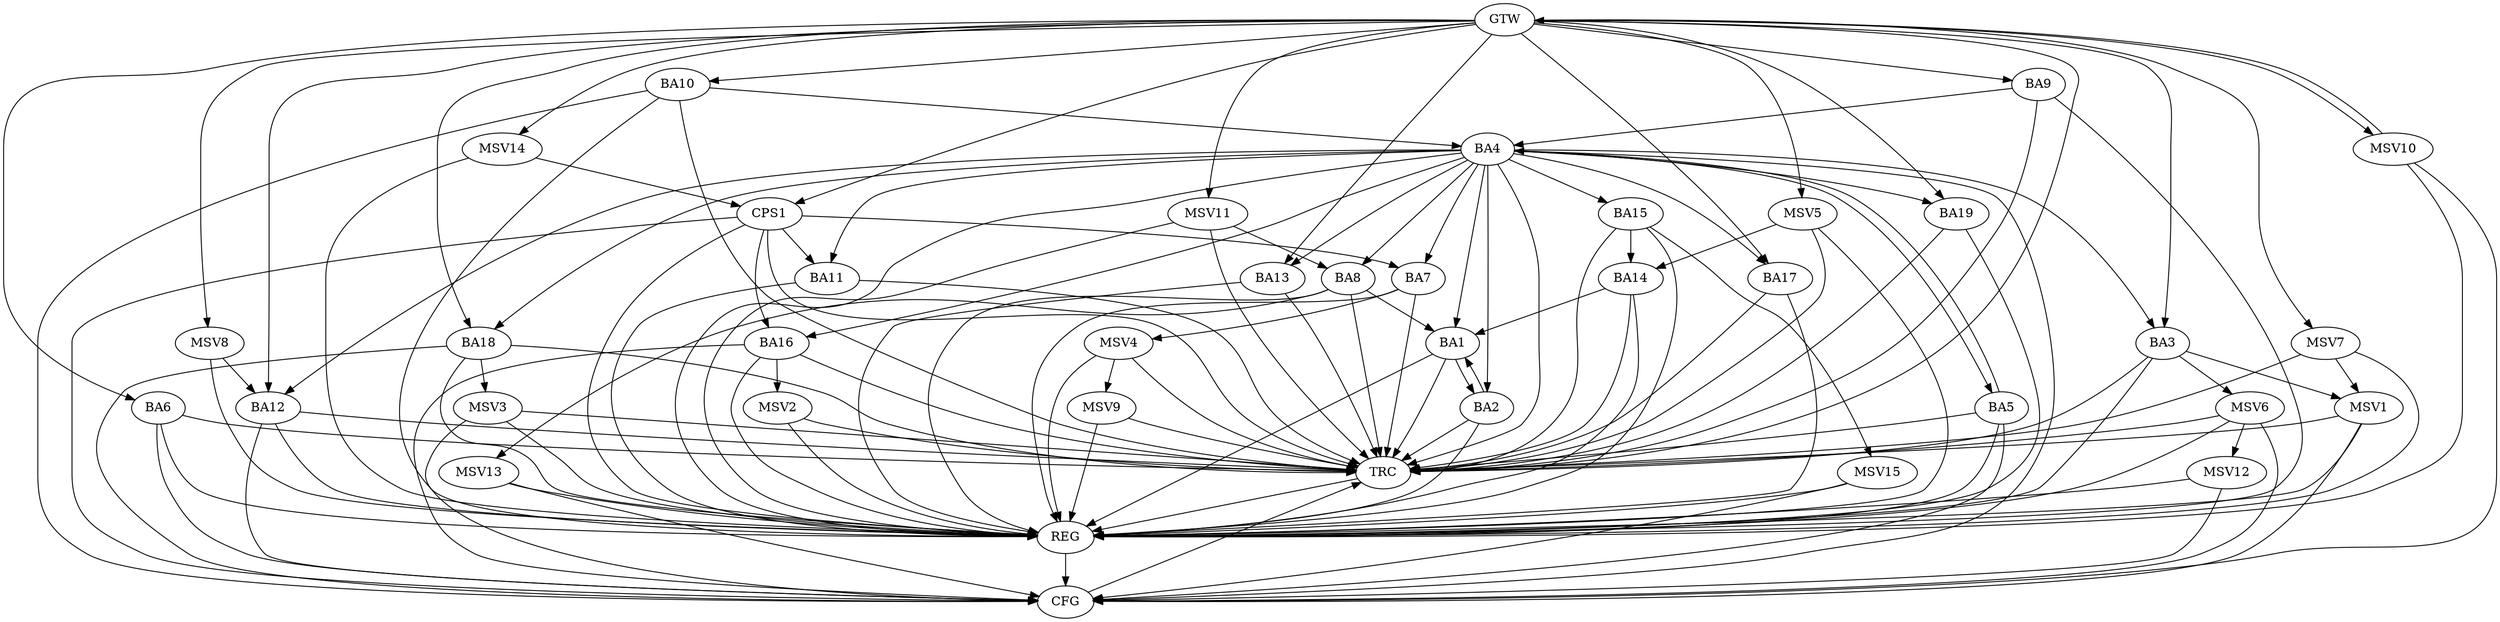 strict digraph G {
  BA1 [ label="BA1" ];
  BA2 [ label="BA2" ];
  BA3 [ label="BA3" ];
  BA4 [ label="BA4" ];
  BA5 [ label="BA5" ];
  BA6 [ label="BA6" ];
  BA7 [ label="BA7" ];
  BA8 [ label="BA8" ];
  BA9 [ label="BA9" ];
  BA10 [ label="BA10" ];
  BA11 [ label="BA11" ];
  BA12 [ label="BA12" ];
  BA13 [ label="BA13" ];
  BA14 [ label="BA14" ];
  BA15 [ label="BA15" ];
  BA16 [ label="BA16" ];
  BA17 [ label="BA17" ];
  BA18 [ label="BA18" ];
  BA19 [ label="BA19" ];
  CPS1 [ label="CPS1" ];
  GTW [ label="GTW" ];
  REG [ label="REG" ];
  CFG [ label="CFG" ];
  TRC [ label="TRC" ];
  MSV1 [ label="MSV1" ];
  MSV2 [ label="MSV2" ];
  MSV3 [ label="MSV3" ];
  MSV4 [ label="MSV4" ];
  MSV5 [ label="MSV5" ];
  MSV6 [ label="MSV6" ];
  MSV7 [ label="MSV7" ];
  MSV8 [ label="MSV8" ];
  MSV9 [ label="MSV9" ];
  MSV10 [ label="MSV10" ];
  MSV11 [ label="MSV11" ];
  MSV12 [ label="MSV12" ];
  MSV13 [ label="MSV13" ];
  MSV14 [ label="MSV14" ];
  MSV15 [ label="MSV15" ];
  BA1 -> BA2;
  BA2 -> BA1;
  BA4 -> BA1;
  BA5 -> BA4;
  BA8 -> BA1;
  BA9 -> BA4;
  BA10 -> BA4;
  BA14 -> BA1;
  BA15 -> BA14;
  CPS1 -> BA11;
  CPS1 -> BA7;
  CPS1 -> BA16;
  GTW -> BA3;
  GTW -> BA6;
  GTW -> BA9;
  GTW -> BA10;
  GTW -> BA12;
  GTW -> BA13;
  GTW -> BA17;
  GTW -> BA18;
  GTW -> BA19;
  GTW -> CPS1;
  BA1 -> REG;
  BA2 -> REG;
  BA3 -> REG;
  BA4 -> REG;
  BA5 -> REG;
  BA6 -> REG;
  BA7 -> REG;
  BA8 -> REG;
  BA9 -> REG;
  BA10 -> REG;
  BA11 -> REG;
  BA12 -> REG;
  BA13 -> REG;
  BA14 -> REG;
  BA15 -> REG;
  BA16 -> REG;
  BA17 -> REG;
  BA18 -> REG;
  BA19 -> REG;
  CPS1 -> REG;
  BA18 -> CFG;
  BA10 -> CFG;
  BA12 -> CFG;
  BA6 -> CFG;
  CPS1 -> CFG;
  BA4 -> CFG;
  BA16 -> CFG;
  BA5 -> CFG;
  REG -> CFG;
  BA1 -> TRC;
  BA2 -> TRC;
  BA3 -> TRC;
  BA4 -> TRC;
  BA5 -> TRC;
  BA6 -> TRC;
  BA7 -> TRC;
  BA8 -> TRC;
  BA9 -> TRC;
  BA10 -> TRC;
  BA11 -> TRC;
  BA12 -> TRC;
  BA13 -> TRC;
  BA14 -> TRC;
  BA15 -> TRC;
  BA16 -> TRC;
  BA17 -> TRC;
  BA18 -> TRC;
  BA19 -> TRC;
  CPS1 -> TRC;
  GTW -> TRC;
  CFG -> TRC;
  TRC -> REG;
  BA4 -> BA8;
  BA4 -> BA18;
  BA4 -> BA7;
  BA4 -> BA3;
  BA4 -> BA2;
  BA4 -> BA17;
  BA4 -> BA13;
  BA4 -> BA15;
  BA4 -> BA12;
  BA4 -> BA11;
  BA4 -> BA16;
  BA4 -> BA5;
  BA4 -> BA19;
  BA3 -> MSV1;
  MSV1 -> REG;
  MSV1 -> TRC;
  MSV1 -> CFG;
  BA16 -> MSV2;
  MSV2 -> REG;
  MSV2 -> TRC;
  BA18 -> MSV3;
  MSV3 -> REG;
  MSV3 -> TRC;
  MSV3 -> CFG;
  BA7 -> MSV4;
  MSV4 -> REG;
  MSV4 -> TRC;
  MSV5 -> BA14;
  GTW -> MSV5;
  MSV5 -> REG;
  MSV5 -> TRC;
  BA3 -> MSV6;
  MSV6 -> REG;
  MSV6 -> TRC;
  MSV6 -> CFG;
  MSV7 -> MSV1;
  GTW -> MSV7;
  MSV7 -> REG;
  MSV7 -> TRC;
  MSV8 -> BA12;
  GTW -> MSV8;
  MSV8 -> REG;
  MSV4 -> MSV9;
  MSV9 -> REG;
  MSV9 -> TRC;
  MSV10 -> GTW;
  GTW -> MSV10;
  MSV10 -> REG;
  MSV10 -> CFG;
  MSV11 -> BA8;
  GTW -> MSV11;
  MSV11 -> REG;
  MSV11 -> TRC;
  MSV6 -> MSV12;
  MSV12 -> REG;
  MSV12 -> CFG;
  BA8 -> MSV13;
  MSV13 -> REG;
  MSV13 -> CFG;
  MSV14 -> CPS1;
  GTW -> MSV14;
  MSV14 -> REG;
  BA15 -> MSV15;
  MSV15 -> REG;
  MSV15 -> CFG;
}
